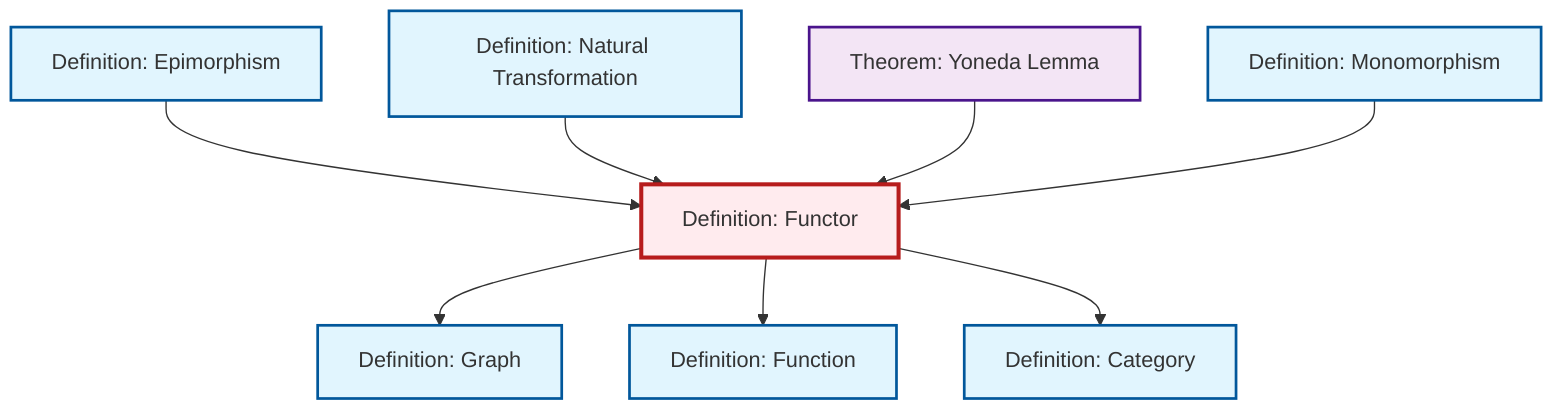 graph TD
    classDef definition fill:#e1f5fe,stroke:#01579b,stroke-width:2px
    classDef theorem fill:#f3e5f5,stroke:#4a148c,stroke-width:2px
    classDef axiom fill:#fff3e0,stroke:#e65100,stroke-width:2px
    classDef example fill:#e8f5e9,stroke:#1b5e20,stroke-width:2px
    classDef current fill:#ffebee,stroke:#b71c1c,stroke-width:3px
    thm-yoneda["Theorem: Yoneda Lemma"]:::theorem
    def-natural-transformation["Definition: Natural Transformation"]:::definition
    def-category["Definition: Category"]:::definition
    def-graph["Definition: Graph"]:::definition
    def-function["Definition: Function"]:::definition
    def-functor["Definition: Functor"]:::definition
    def-monomorphism["Definition: Monomorphism"]:::definition
    def-epimorphism["Definition: Epimorphism"]:::definition
    def-epimorphism --> def-functor
    def-functor --> def-graph
    def-functor --> def-function
    def-natural-transformation --> def-functor
    def-functor --> def-category
    thm-yoneda --> def-functor
    def-monomorphism --> def-functor
    class def-functor current